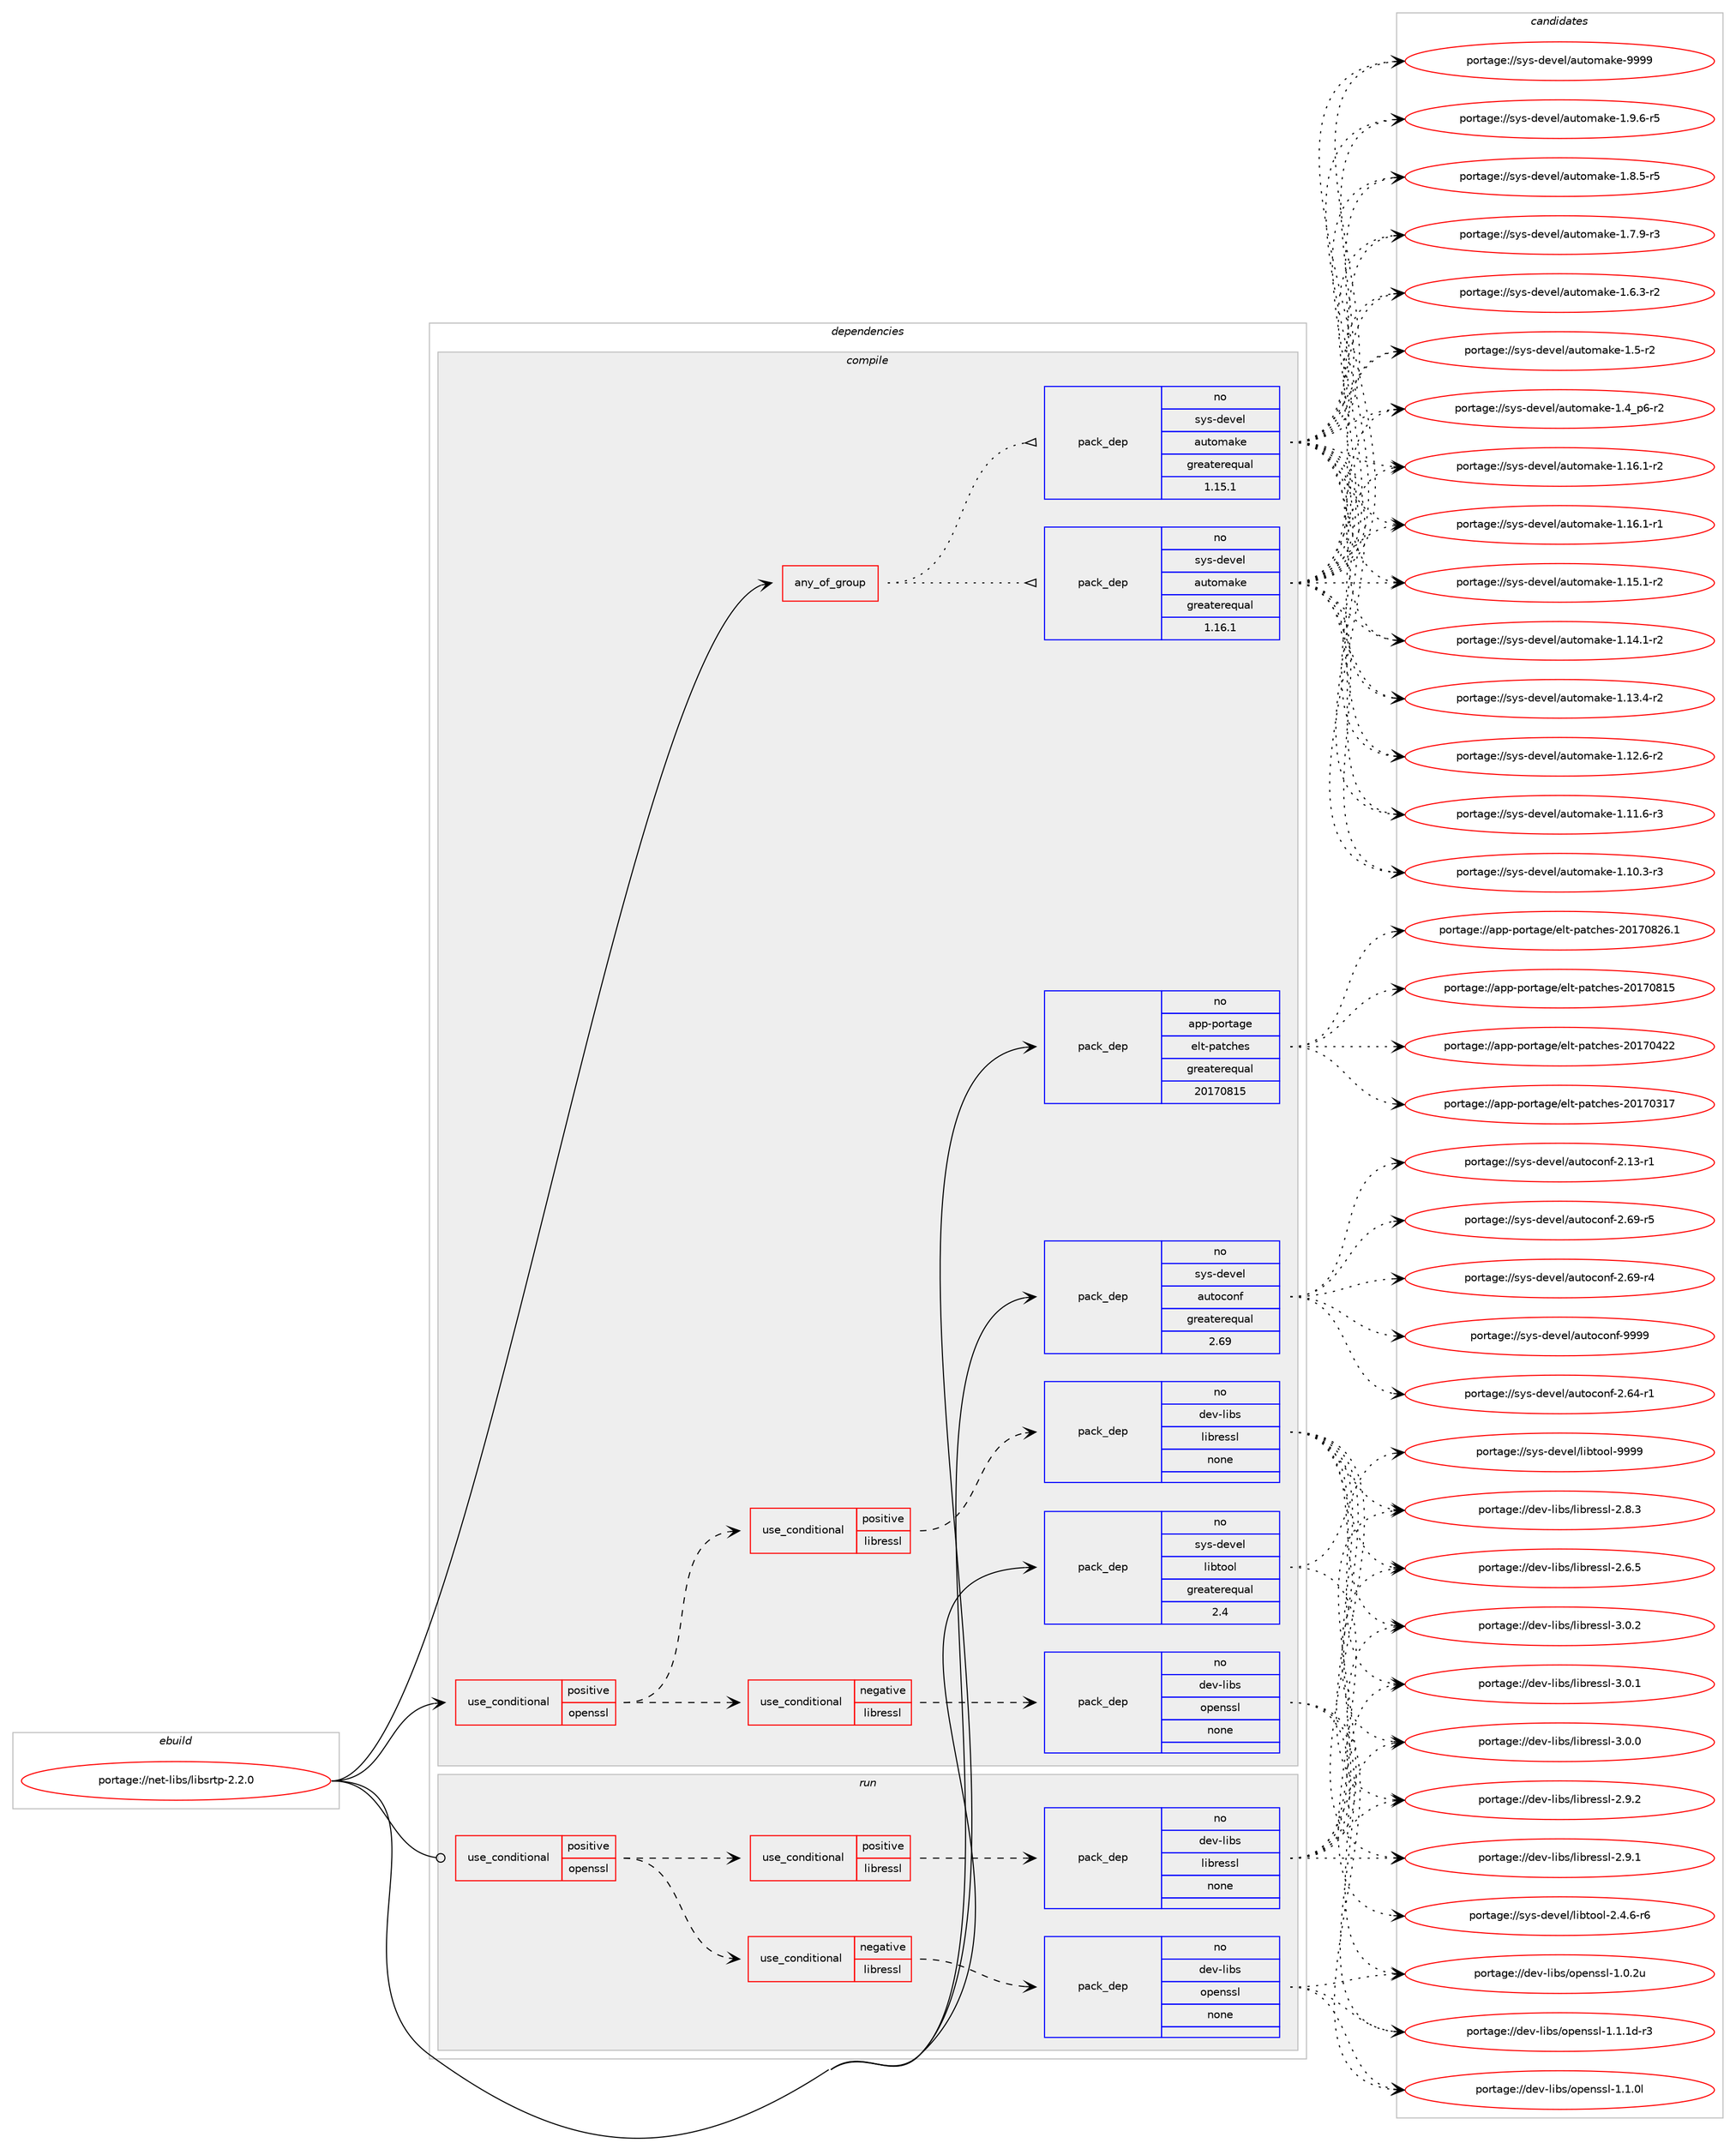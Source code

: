 digraph prolog {

# *************
# Graph options
# *************

newrank=true;
concentrate=true;
compound=true;
graph [rankdir=LR,fontname=Helvetica,fontsize=10,ranksep=1.5];#, ranksep=2.5, nodesep=0.2];
edge  [arrowhead=vee];
node  [fontname=Helvetica,fontsize=10];

# **********
# The ebuild
# **********

subgraph cluster_leftcol {
color=gray;
rank=same;
label=<<i>ebuild</i>>;
id [label="portage://net-libs/libsrtp-2.2.0", color=red, width=4, href="../net-libs/libsrtp-2.2.0.svg"];
}

# ****************
# The dependencies
# ****************

subgraph cluster_midcol {
color=gray;
label=<<i>dependencies</i>>;
subgraph cluster_compile {
fillcolor="#eeeeee";
style=filled;
label=<<i>compile</i>>;
subgraph any1452 {
dependency79974 [label=<<TABLE BORDER="0" CELLBORDER="1" CELLSPACING="0" CELLPADDING="4"><TR><TD CELLPADDING="10">any_of_group</TD></TR></TABLE>>, shape=none, color=red];subgraph pack61611 {
dependency79975 [label=<<TABLE BORDER="0" CELLBORDER="1" CELLSPACING="0" CELLPADDING="4" WIDTH="220"><TR><TD ROWSPAN="6" CELLPADDING="30">pack_dep</TD></TR><TR><TD WIDTH="110">no</TD></TR><TR><TD>sys-devel</TD></TR><TR><TD>automake</TD></TR><TR><TD>greaterequal</TD></TR><TR><TD>1.16.1</TD></TR></TABLE>>, shape=none, color=blue];
}
dependency79974:e -> dependency79975:w [weight=20,style="dotted",arrowhead="oinv"];
subgraph pack61612 {
dependency79976 [label=<<TABLE BORDER="0" CELLBORDER="1" CELLSPACING="0" CELLPADDING="4" WIDTH="220"><TR><TD ROWSPAN="6" CELLPADDING="30">pack_dep</TD></TR><TR><TD WIDTH="110">no</TD></TR><TR><TD>sys-devel</TD></TR><TR><TD>automake</TD></TR><TR><TD>greaterequal</TD></TR><TR><TD>1.15.1</TD></TR></TABLE>>, shape=none, color=blue];
}
dependency79974:e -> dependency79976:w [weight=20,style="dotted",arrowhead="oinv"];
}
id:e -> dependency79974:w [weight=20,style="solid",arrowhead="vee"];
subgraph cond16845 {
dependency79977 [label=<<TABLE BORDER="0" CELLBORDER="1" CELLSPACING="0" CELLPADDING="4"><TR><TD ROWSPAN="3" CELLPADDING="10">use_conditional</TD></TR><TR><TD>positive</TD></TR><TR><TD>openssl</TD></TR></TABLE>>, shape=none, color=red];
subgraph cond16846 {
dependency79978 [label=<<TABLE BORDER="0" CELLBORDER="1" CELLSPACING="0" CELLPADDING="4"><TR><TD ROWSPAN="3" CELLPADDING="10">use_conditional</TD></TR><TR><TD>negative</TD></TR><TR><TD>libressl</TD></TR></TABLE>>, shape=none, color=red];
subgraph pack61613 {
dependency79979 [label=<<TABLE BORDER="0" CELLBORDER="1" CELLSPACING="0" CELLPADDING="4" WIDTH="220"><TR><TD ROWSPAN="6" CELLPADDING="30">pack_dep</TD></TR><TR><TD WIDTH="110">no</TD></TR><TR><TD>dev-libs</TD></TR><TR><TD>openssl</TD></TR><TR><TD>none</TD></TR><TR><TD></TD></TR></TABLE>>, shape=none, color=blue];
}
dependency79978:e -> dependency79979:w [weight=20,style="dashed",arrowhead="vee"];
}
dependency79977:e -> dependency79978:w [weight=20,style="dashed",arrowhead="vee"];
subgraph cond16847 {
dependency79980 [label=<<TABLE BORDER="0" CELLBORDER="1" CELLSPACING="0" CELLPADDING="4"><TR><TD ROWSPAN="3" CELLPADDING="10">use_conditional</TD></TR><TR><TD>positive</TD></TR><TR><TD>libressl</TD></TR></TABLE>>, shape=none, color=red];
subgraph pack61614 {
dependency79981 [label=<<TABLE BORDER="0" CELLBORDER="1" CELLSPACING="0" CELLPADDING="4" WIDTH="220"><TR><TD ROWSPAN="6" CELLPADDING="30">pack_dep</TD></TR><TR><TD WIDTH="110">no</TD></TR><TR><TD>dev-libs</TD></TR><TR><TD>libressl</TD></TR><TR><TD>none</TD></TR><TR><TD></TD></TR></TABLE>>, shape=none, color=blue];
}
dependency79980:e -> dependency79981:w [weight=20,style="dashed",arrowhead="vee"];
}
dependency79977:e -> dependency79980:w [weight=20,style="dashed",arrowhead="vee"];
}
id:e -> dependency79977:w [weight=20,style="solid",arrowhead="vee"];
subgraph pack61615 {
dependency79982 [label=<<TABLE BORDER="0" CELLBORDER="1" CELLSPACING="0" CELLPADDING="4" WIDTH="220"><TR><TD ROWSPAN="6" CELLPADDING="30">pack_dep</TD></TR><TR><TD WIDTH="110">no</TD></TR><TR><TD>app-portage</TD></TR><TR><TD>elt-patches</TD></TR><TR><TD>greaterequal</TD></TR><TR><TD>20170815</TD></TR></TABLE>>, shape=none, color=blue];
}
id:e -> dependency79982:w [weight=20,style="solid",arrowhead="vee"];
subgraph pack61616 {
dependency79983 [label=<<TABLE BORDER="0" CELLBORDER="1" CELLSPACING="0" CELLPADDING="4" WIDTH="220"><TR><TD ROWSPAN="6" CELLPADDING="30">pack_dep</TD></TR><TR><TD WIDTH="110">no</TD></TR><TR><TD>sys-devel</TD></TR><TR><TD>autoconf</TD></TR><TR><TD>greaterequal</TD></TR><TR><TD>2.69</TD></TR></TABLE>>, shape=none, color=blue];
}
id:e -> dependency79983:w [weight=20,style="solid",arrowhead="vee"];
subgraph pack61617 {
dependency79984 [label=<<TABLE BORDER="0" CELLBORDER="1" CELLSPACING="0" CELLPADDING="4" WIDTH="220"><TR><TD ROWSPAN="6" CELLPADDING="30">pack_dep</TD></TR><TR><TD WIDTH="110">no</TD></TR><TR><TD>sys-devel</TD></TR><TR><TD>libtool</TD></TR><TR><TD>greaterequal</TD></TR><TR><TD>2.4</TD></TR></TABLE>>, shape=none, color=blue];
}
id:e -> dependency79984:w [weight=20,style="solid",arrowhead="vee"];
}
subgraph cluster_compileandrun {
fillcolor="#eeeeee";
style=filled;
label=<<i>compile and run</i>>;
}
subgraph cluster_run {
fillcolor="#eeeeee";
style=filled;
label=<<i>run</i>>;
subgraph cond16848 {
dependency79985 [label=<<TABLE BORDER="0" CELLBORDER="1" CELLSPACING="0" CELLPADDING="4"><TR><TD ROWSPAN="3" CELLPADDING="10">use_conditional</TD></TR><TR><TD>positive</TD></TR><TR><TD>openssl</TD></TR></TABLE>>, shape=none, color=red];
subgraph cond16849 {
dependency79986 [label=<<TABLE BORDER="0" CELLBORDER="1" CELLSPACING="0" CELLPADDING="4"><TR><TD ROWSPAN="3" CELLPADDING="10">use_conditional</TD></TR><TR><TD>negative</TD></TR><TR><TD>libressl</TD></TR></TABLE>>, shape=none, color=red];
subgraph pack61618 {
dependency79987 [label=<<TABLE BORDER="0" CELLBORDER="1" CELLSPACING="0" CELLPADDING="4" WIDTH="220"><TR><TD ROWSPAN="6" CELLPADDING="30">pack_dep</TD></TR><TR><TD WIDTH="110">no</TD></TR><TR><TD>dev-libs</TD></TR><TR><TD>openssl</TD></TR><TR><TD>none</TD></TR><TR><TD></TD></TR></TABLE>>, shape=none, color=blue];
}
dependency79986:e -> dependency79987:w [weight=20,style="dashed",arrowhead="vee"];
}
dependency79985:e -> dependency79986:w [weight=20,style="dashed",arrowhead="vee"];
subgraph cond16850 {
dependency79988 [label=<<TABLE BORDER="0" CELLBORDER="1" CELLSPACING="0" CELLPADDING="4"><TR><TD ROWSPAN="3" CELLPADDING="10">use_conditional</TD></TR><TR><TD>positive</TD></TR><TR><TD>libressl</TD></TR></TABLE>>, shape=none, color=red];
subgraph pack61619 {
dependency79989 [label=<<TABLE BORDER="0" CELLBORDER="1" CELLSPACING="0" CELLPADDING="4" WIDTH="220"><TR><TD ROWSPAN="6" CELLPADDING="30">pack_dep</TD></TR><TR><TD WIDTH="110">no</TD></TR><TR><TD>dev-libs</TD></TR><TR><TD>libressl</TD></TR><TR><TD>none</TD></TR><TR><TD></TD></TR></TABLE>>, shape=none, color=blue];
}
dependency79988:e -> dependency79989:w [weight=20,style="dashed",arrowhead="vee"];
}
dependency79985:e -> dependency79988:w [weight=20,style="dashed",arrowhead="vee"];
}
id:e -> dependency79985:w [weight=20,style="solid",arrowhead="odot"];
}
}

# **************
# The candidates
# **************

subgraph cluster_choices {
rank=same;
color=gray;
label=<<i>candidates</i>>;

subgraph choice61611 {
color=black;
nodesep=1;
choice115121115451001011181011084797117116111109971071014557575757 [label="portage://sys-devel/automake-9999", color=red, width=4,href="../sys-devel/automake-9999.svg"];
choice115121115451001011181011084797117116111109971071014549465746544511453 [label="portage://sys-devel/automake-1.9.6-r5", color=red, width=4,href="../sys-devel/automake-1.9.6-r5.svg"];
choice115121115451001011181011084797117116111109971071014549465646534511453 [label="portage://sys-devel/automake-1.8.5-r5", color=red, width=4,href="../sys-devel/automake-1.8.5-r5.svg"];
choice115121115451001011181011084797117116111109971071014549465546574511451 [label="portage://sys-devel/automake-1.7.9-r3", color=red, width=4,href="../sys-devel/automake-1.7.9-r3.svg"];
choice115121115451001011181011084797117116111109971071014549465446514511450 [label="portage://sys-devel/automake-1.6.3-r2", color=red, width=4,href="../sys-devel/automake-1.6.3-r2.svg"];
choice11512111545100101118101108479711711611110997107101454946534511450 [label="portage://sys-devel/automake-1.5-r2", color=red, width=4,href="../sys-devel/automake-1.5-r2.svg"];
choice115121115451001011181011084797117116111109971071014549465295112544511450 [label="portage://sys-devel/automake-1.4_p6-r2", color=red, width=4,href="../sys-devel/automake-1.4_p6-r2.svg"];
choice11512111545100101118101108479711711611110997107101454946495446494511450 [label="portage://sys-devel/automake-1.16.1-r2", color=red, width=4,href="../sys-devel/automake-1.16.1-r2.svg"];
choice11512111545100101118101108479711711611110997107101454946495446494511449 [label="portage://sys-devel/automake-1.16.1-r1", color=red, width=4,href="../sys-devel/automake-1.16.1-r1.svg"];
choice11512111545100101118101108479711711611110997107101454946495346494511450 [label="portage://sys-devel/automake-1.15.1-r2", color=red, width=4,href="../sys-devel/automake-1.15.1-r2.svg"];
choice11512111545100101118101108479711711611110997107101454946495246494511450 [label="portage://sys-devel/automake-1.14.1-r2", color=red, width=4,href="../sys-devel/automake-1.14.1-r2.svg"];
choice11512111545100101118101108479711711611110997107101454946495146524511450 [label="portage://sys-devel/automake-1.13.4-r2", color=red, width=4,href="../sys-devel/automake-1.13.4-r2.svg"];
choice11512111545100101118101108479711711611110997107101454946495046544511450 [label="portage://sys-devel/automake-1.12.6-r2", color=red, width=4,href="../sys-devel/automake-1.12.6-r2.svg"];
choice11512111545100101118101108479711711611110997107101454946494946544511451 [label="portage://sys-devel/automake-1.11.6-r3", color=red, width=4,href="../sys-devel/automake-1.11.6-r3.svg"];
choice11512111545100101118101108479711711611110997107101454946494846514511451 [label="portage://sys-devel/automake-1.10.3-r3", color=red, width=4,href="../sys-devel/automake-1.10.3-r3.svg"];
dependency79975:e -> choice115121115451001011181011084797117116111109971071014557575757:w [style=dotted,weight="100"];
dependency79975:e -> choice115121115451001011181011084797117116111109971071014549465746544511453:w [style=dotted,weight="100"];
dependency79975:e -> choice115121115451001011181011084797117116111109971071014549465646534511453:w [style=dotted,weight="100"];
dependency79975:e -> choice115121115451001011181011084797117116111109971071014549465546574511451:w [style=dotted,weight="100"];
dependency79975:e -> choice115121115451001011181011084797117116111109971071014549465446514511450:w [style=dotted,weight="100"];
dependency79975:e -> choice11512111545100101118101108479711711611110997107101454946534511450:w [style=dotted,weight="100"];
dependency79975:e -> choice115121115451001011181011084797117116111109971071014549465295112544511450:w [style=dotted,weight="100"];
dependency79975:e -> choice11512111545100101118101108479711711611110997107101454946495446494511450:w [style=dotted,weight="100"];
dependency79975:e -> choice11512111545100101118101108479711711611110997107101454946495446494511449:w [style=dotted,weight="100"];
dependency79975:e -> choice11512111545100101118101108479711711611110997107101454946495346494511450:w [style=dotted,weight="100"];
dependency79975:e -> choice11512111545100101118101108479711711611110997107101454946495246494511450:w [style=dotted,weight="100"];
dependency79975:e -> choice11512111545100101118101108479711711611110997107101454946495146524511450:w [style=dotted,weight="100"];
dependency79975:e -> choice11512111545100101118101108479711711611110997107101454946495046544511450:w [style=dotted,weight="100"];
dependency79975:e -> choice11512111545100101118101108479711711611110997107101454946494946544511451:w [style=dotted,weight="100"];
dependency79975:e -> choice11512111545100101118101108479711711611110997107101454946494846514511451:w [style=dotted,weight="100"];
}
subgraph choice61612 {
color=black;
nodesep=1;
choice115121115451001011181011084797117116111109971071014557575757 [label="portage://sys-devel/automake-9999", color=red, width=4,href="../sys-devel/automake-9999.svg"];
choice115121115451001011181011084797117116111109971071014549465746544511453 [label="portage://sys-devel/automake-1.9.6-r5", color=red, width=4,href="../sys-devel/automake-1.9.6-r5.svg"];
choice115121115451001011181011084797117116111109971071014549465646534511453 [label="portage://sys-devel/automake-1.8.5-r5", color=red, width=4,href="../sys-devel/automake-1.8.5-r5.svg"];
choice115121115451001011181011084797117116111109971071014549465546574511451 [label="portage://sys-devel/automake-1.7.9-r3", color=red, width=4,href="../sys-devel/automake-1.7.9-r3.svg"];
choice115121115451001011181011084797117116111109971071014549465446514511450 [label="portage://sys-devel/automake-1.6.3-r2", color=red, width=4,href="../sys-devel/automake-1.6.3-r2.svg"];
choice11512111545100101118101108479711711611110997107101454946534511450 [label="portage://sys-devel/automake-1.5-r2", color=red, width=4,href="../sys-devel/automake-1.5-r2.svg"];
choice115121115451001011181011084797117116111109971071014549465295112544511450 [label="portage://sys-devel/automake-1.4_p6-r2", color=red, width=4,href="../sys-devel/automake-1.4_p6-r2.svg"];
choice11512111545100101118101108479711711611110997107101454946495446494511450 [label="portage://sys-devel/automake-1.16.1-r2", color=red, width=4,href="../sys-devel/automake-1.16.1-r2.svg"];
choice11512111545100101118101108479711711611110997107101454946495446494511449 [label="portage://sys-devel/automake-1.16.1-r1", color=red, width=4,href="../sys-devel/automake-1.16.1-r1.svg"];
choice11512111545100101118101108479711711611110997107101454946495346494511450 [label="portage://sys-devel/automake-1.15.1-r2", color=red, width=4,href="../sys-devel/automake-1.15.1-r2.svg"];
choice11512111545100101118101108479711711611110997107101454946495246494511450 [label="portage://sys-devel/automake-1.14.1-r2", color=red, width=4,href="../sys-devel/automake-1.14.1-r2.svg"];
choice11512111545100101118101108479711711611110997107101454946495146524511450 [label="portage://sys-devel/automake-1.13.4-r2", color=red, width=4,href="../sys-devel/automake-1.13.4-r2.svg"];
choice11512111545100101118101108479711711611110997107101454946495046544511450 [label="portage://sys-devel/automake-1.12.6-r2", color=red, width=4,href="../sys-devel/automake-1.12.6-r2.svg"];
choice11512111545100101118101108479711711611110997107101454946494946544511451 [label="portage://sys-devel/automake-1.11.6-r3", color=red, width=4,href="../sys-devel/automake-1.11.6-r3.svg"];
choice11512111545100101118101108479711711611110997107101454946494846514511451 [label="portage://sys-devel/automake-1.10.3-r3", color=red, width=4,href="../sys-devel/automake-1.10.3-r3.svg"];
dependency79976:e -> choice115121115451001011181011084797117116111109971071014557575757:w [style=dotted,weight="100"];
dependency79976:e -> choice115121115451001011181011084797117116111109971071014549465746544511453:w [style=dotted,weight="100"];
dependency79976:e -> choice115121115451001011181011084797117116111109971071014549465646534511453:w [style=dotted,weight="100"];
dependency79976:e -> choice115121115451001011181011084797117116111109971071014549465546574511451:w [style=dotted,weight="100"];
dependency79976:e -> choice115121115451001011181011084797117116111109971071014549465446514511450:w [style=dotted,weight="100"];
dependency79976:e -> choice11512111545100101118101108479711711611110997107101454946534511450:w [style=dotted,weight="100"];
dependency79976:e -> choice115121115451001011181011084797117116111109971071014549465295112544511450:w [style=dotted,weight="100"];
dependency79976:e -> choice11512111545100101118101108479711711611110997107101454946495446494511450:w [style=dotted,weight="100"];
dependency79976:e -> choice11512111545100101118101108479711711611110997107101454946495446494511449:w [style=dotted,weight="100"];
dependency79976:e -> choice11512111545100101118101108479711711611110997107101454946495346494511450:w [style=dotted,weight="100"];
dependency79976:e -> choice11512111545100101118101108479711711611110997107101454946495246494511450:w [style=dotted,weight="100"];
dependency79976:e -> choice11512111545100101118101108479711711611110997107101454946495146524511450:w [style=dotted,weight="100"];
dependency79976:e -> choice11512111545100101118101108479711711611110997107101454946495046544511450:w [style=dotted,weight="100"];
dependency79976:e -> choice11512111545100101118101108479711711611110997107101454946494946544511451:w [style=dotted,weight="100"];
dependency79976:e -> choice11512111545100101118101108479711711611110997107101454946494846514511451:w [style=dotted,weight="100"];
}
subgraph choice61613 {
color=black;
nodesep=1;
choice1001011184510810598115471111121011101151151084549464946491004511451 [label="portage://dev-libs/openssl-1.1.1d-r3", color=red, width=4,href="../dev-libs/openssl-1.1.1d-r3.svg"];
choice100101118451081059811547111112101110115115108454946494648108 [label="portage://dev-libs/openssl-1.1.0l", color=red, width=4,href="../dev-libs/openssl-1.1.0l.svg"];
choice100101118451081059811547111112101110115115108454946484650117 [label="portage://dev-libs/openssl-1.0.2u", color=red, width=4,href="../dev-libs/openssl-1.0.2u.svg"];
dependency79979:e -> choice1001011184510810598115471111121011101151151084549464946491004511451:w [style=dotted,weight="100"];
dependency79979:e -> choice100101118451081059811547111112101110115115108454946494648108:w [style=dotted,weight="100"];
dependency79979:e -> choice100101118451081059811547111112101110115115108454946484650117:w [style=dotted,weight="100"];
}
subgraph choice61614 {
color=black;
nodesep=1;
choice10010111845108105981154710810598114101115115108455146484650 [label="portage://dev-libs/libressl-3.0.2", color=red, width=4,href="../dev-libs/libressl-3.0.2.svg"];
choice10010111845108105981154710810598114101115115108455146484649 [label="portage://dev-libs/libressl-3.0.1", color=red, width=4,href="../dev-libs/libressl-3.0.1.svg"];
choice10010111845108105981154710810598114101115115108455146484648 [label="portage://dev-libs/libressl-3.0.0", color=red, width=4,href="../dev-libs/libressl-3.0.0.svg"];
choice10010111845108105981154710810598114101115115108455046574650 [label="portage://dev-libs/libressl-2.9.2", color=red, width=4,href="../dev-libs/libressl-2.9.2.svg"];
choice10010111845108105981154710810598114101115115108455046574649 [label="portage://dev-libs/libressl-2.9.1", color=red, width=4,href="../dev-libs/libressl-2.9.1.svg"];
choice10010111845108105981154710810598114101115115108455046564651 [label="portage://dev-libs/libressl-2.8.3", color=red, width=4,href="../dev-libs/libressl-2.8.3.svg"];
choice10010111845108105981154710810598114101115115108455046544653 [label="portage://dev-libs/libressl-2.6.5", color=red, width=4,href="../dev-libs/libressl-2.6.5.svg"];
dependency79981:e -> choice10010111845108105981154710810598114101115115108455146484650:w [style=dotted,weight="100"];
dependency79981:e -> choice10010111845108105981154710810598114101115115108455146484649:w [style=dotted,weight="100"];
dependency79981:e -> choice10010111845108105981154710810598114101115115108455146484648:w [style=dotted,weight="100"];
dependency79981:e -> choice10010111845108105981154710810598114101115115108455046574650:w [style=dotted,weight="100"];
dependency79981:e -> choice10010111845108105981154710810598114101115115108455046574649:w [style=dotted,weight="100"];
dependency79981:e -> choice10010111845108105981154710810598114101115115108455046564651:w [style=dotted,weight="100"];
dependency79981:e -> choice10010111845108105981154710810598114101115115108455046544653:w [style=dotted,weight="100"];
}
subgraph choice61615 {
color=black;
nodesep=1;
choice971121124511211111411697103101471011081164511297116991041011154550484955485650544649 [label="portage://app-portage/elt-patches-20170826.1", color=red, width=4,href="../app-portage/elt-patches-20170826.1.svg"];
choice97112112451121111141169710310147101108116451129711699104101115455048495548564953 [label="portage://app-portage/elt-patches-20170815", color=red, width=4,href="../app-portage/elt-patches-20170815.svg"];
choice97112112451121111141169710310147101108116451129711699104101115455048495548525050 [label="portage://app-portage/elt-patches-20170422", color=red, width=4,href="../app-portage/elt-patches-20170422.svg"];
choice97112112451121111141169710310147101108116451129711699104101115455048495548514955 [label="portage://app-portage/elt-patches-20170317", color=red, width=4,href="../app-portage/elt-patches-20170317.svg"];
dependency79982:e -> choice971121124511211111411697103101471011081164511297116991041011154550484955485650544649:w [style=dotted,weight="100"];
dependency79982:e -> choice97112112451121111141169710310147101108116451129711699104101115455048495548564953:w [style=dotted,weight="100"];
dependency79982:e -> choice97112112451121111141169710310147101108116451129711699104101115455048495548525050:w [style=dotted,weight="100"];
dependency79982:e -> choice97112112451121111141169710310147101108116451129711699104101115455048495548514955:w [style=dotted,weight="100"];
}
subgraph choice61616 {
color=black;
nodesep=1;
choice115121115451001011181011084797117116111991111101024557575757 [label="portage://sys-devel/autoconf-9999", color=red, width=4,href="../sys-devel/autoconf-9999.svg"];
choice1151211154510010111810110847971171161119911111010245504654574511453 [label="portage://sys-devel/autoconf-2.69-r5", color=red, width=4,href="../sys-devel/autoconf-2.69-r5.svg"];
choice1151211154510010111810110847971171161119911111010245504654574511452 [label="portage://sys-devel/autoconf-2.69-r4", color=red, width=4,href="../sys-devel/autoconf-2.69-r4.svg"];
choice1151211154510010111810110847971171161119911111010245504654524511449 [label="portage://sys-devel/autoconf-2.64-r1", color=red, width=4,href="../sys-devel/autoconf-2.64-r1.svg"];
choice1151211154510010111810110847971171161119911111010245504649514511449 [label="portage://sys-devel/autoconf-2.13-r1", color=red, width=4,href="../sys-devel/autoconf-2.13-r1.svg"];
dependency79983:e -> choice115121115451001011181011084797117116111991111101024557575757:w [style=dotted,weight="100"];
dependency79983:e -> choice1151211154510010111810110847971171161119911111010245504654574511453:w [style=dotted,weight="100"];
dependency79983:e -> choice1151211154510010111810110847971171161119911111010245504654574511452:w [style=dotted,weight="100"];
dependency79983:e -> choice1151211154510010111810110847971171161119911111010245504654524511449:w [style=dotted,weight="100"];
dependency79983:e -> choice1151211154510010111810110847971171161119911111010245504649514511449:w [style=dotted,weight="100"];
}
subgraph choice61617 {
color=black;
nodesep=1;
choice1151211154510010111810110847108105981161111111084557575757 [label="portage://sys-devel/libtool-9999", color=red, width=4,href="../sys-devel/libtool-9999.svg"];
choice1151211154510010111810110847108105981161111111084550465246544511454 [label="portage://sys-devel/libtool-2.4.6-r6", color=red, width=4,href="../sys-devel/libtool-2.4.6-r6.svg"];
dependency79984:e -> choice1151211154510010111810110847108105981161111111084557575757:w [style=dotted,weight="100"];
dependency79984:e -> choice1151211154510010111810110847108105981161111111084550465246544511454:w [style=dotted,weight="100"];
}
subgraph choice61618 {
color=black;
nodesep=1;
choice1001011184510810598115471111121011101151151084549464946491004511451 [label="portage://dev-libs/openssl-1.1.1d-r3", color=red, width=4,href="../dev-libs/openssl-1.1.1d-r3.svg"];
choice100101118451081059811547111112101110115115108454946494648108 [label="portage://dev-libs/openssl-1.1.0l", color=red, width=4,href="../dev-libs/openssl-1.1.0l.svg"];
choice100101118451081059811547111112101110115115108454946484650117 [label="portage://dev-libs/openssl-1.0.2u", color=red, width=4,href="../dev-libs/openssl-1.0.2u.svg"];
dependency79987:e -> choice1001011184510810598115471111121011101151151084549464946491004511451:w [style=dotted,weight="100"];
dependency79987:e -> choice100101118451081059811547111112101110115115108454946494648108:w [style=dotted,weight="100"];
dependency79987:e -> choice100101118451081059811547111112101110115115108454946484650117:w [style=dotted,weight="100"];
}
subgraph choice61619 {
color=black;
nodesep=1;
choice10010111845108105981154710810598114101115115108455146484650 [label="portage://dev-libs/libressl-3.0.2", color=red, width=4,href="../dev-libs/libressl-3.0.2.svg"];
choice10010111845108105981154710810598114101115115108455146484649 [label="portage://dev-libs/libressl-3.0.1", color=red, width=4,href="../dev-libs/libressl-3.0.1.svg"];
choice10010111845108105981154710810598114101115115108455146484648 [label="portage://dev-libs/libressl-3.0.0", color=red, width=4,href="../dev-libs/libressl-3.0.0.svg"];
choice10010111845108105981154710810598114101115115108455046574650 [label="portage://dev-libs/libressl-2.9.2", color=red, width=4,href="../dev-libs/libressl-2.9.2.svg"];
choice10010111845108105981154710810598114101115115108455046574649 [label="portage://dev-libs/libressl-2.9.1", color=red, width=4,href="../dev-libs/libressl-2.9.1.svg"];
choice10010111845108105981154710810598114101115115108455046564651 [label="portage://dev-libs/libressl-2.8.3", color=red, width=4,href="../dev-libs/libressl-2.8.3.svg"];
choice10010111845108105981154710810598114101115115108455046544653 [label="portage://dev-libs/libressl-2.6.5", color=red, width=4,href="../dev-libs/libressl-2.6.5.svg"];
dependency79989:e -> choice10010111845108105981154710810598114101115115108455146484650:w [style=dotted,weight="100"];
dependency79989:e -> choice10010111845108105981154710810598114101115115108455146484649:w [style=dotted,weight="100"];
dependency79989:e -> choice10010111845108105981154710810598114101115115108455146484648:w [style=dotted,weight="100"];
dependency79989:e -> choice10010111845108105981154710810598114101115115108455046574650:w [style=dotted,weight="100"];
dependency79989:e -> choice10010111845108105981154710810598114101115115108455046574649:w [style=dotted,weight="100"];
dependency79989:e -> choice10010111845108105981154710810598114101115115108455046564651:w [style=dotted,weight="100"];
dependency79989:e -> choice10010111845108105981154710810598114101115115108455046544653:w [style=dotted,weight="100"];
}
}

}

